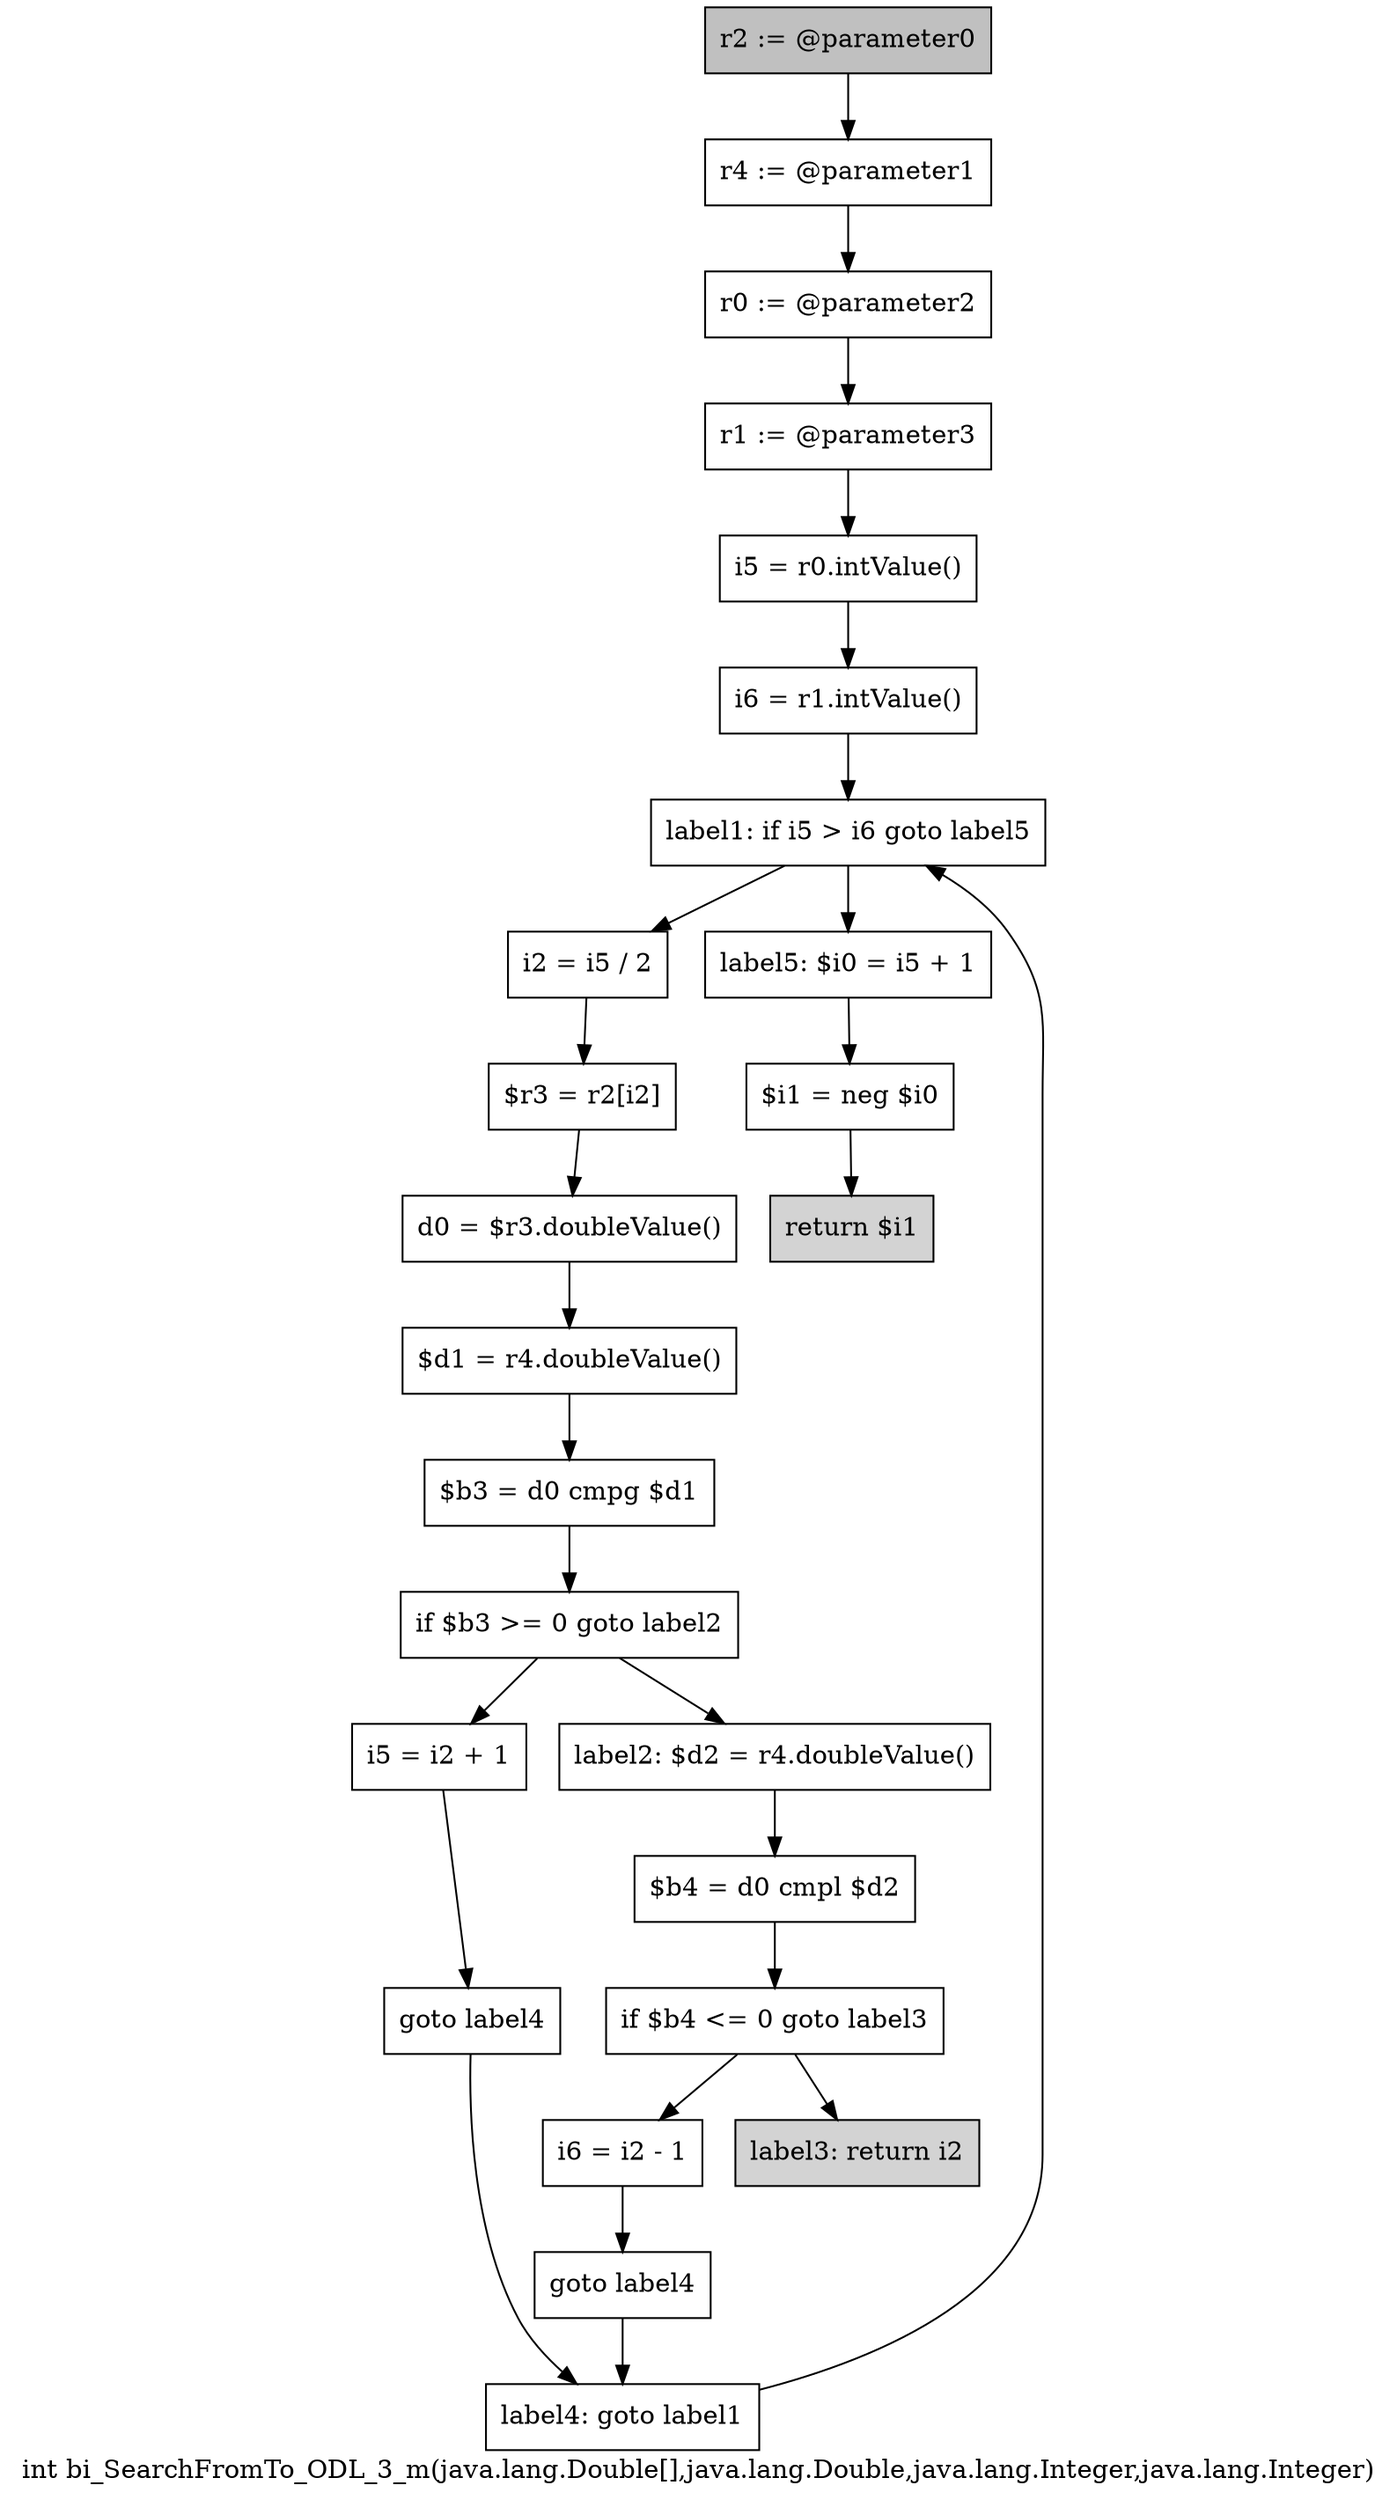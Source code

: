 digraph "int bi_SearchFromTo_ODL_3_m(java.lang.Double[],java.lang.Double,java.lang.Integer,java.lang.Integer)" {
    label="int bi_SearchFromTo_ODL_3_m(java.lang.Double[],java.lang.Double,java.lang.Integer,java.lang.Integer)";
    node [shape=box];
    "0" [style=filled,fillcolor=gray,label="r2 := @parameter0",];
    "1" [label="r4 := @parameter1",];
    "0"->"1";
    "2" [label="r0 := @parameter2",];
    "1"->"2";
    "3" [label="r1 := @parameter3",];
    "2"->"3";
    "4" [label="i5 = r0.intValue()",];
    "3"->"4";
    "5" [label="i6 = r1.intValue()",];
    "4"->"5";
    "6" [label="label1: if i5 > i6 goto label5",];
    "5"->"6";
    "7" [label="i2 = i5 / 2",];
    "6"->"7";
    "22" [label="label5: $i0 = i5 + 1",];
    "6"->"22";
    "8" [label="$r3 = r2[i2]",];
    "7"->"8";
    "9" [label="d0 = $r3.doubleValue()",];
    "8"->"9";
    "10" [label="$d1 = r4.doubleValue()",];
    "9"->"10";
    "11" [label="$b3 = d0 cmpg $d1",];
    "10"->"11";
    "12" [label="if $b3 >= 0 goto label2",];
    "11"->"12";
    "13" [label="i5 = i2 + 1",];
    "12"->"13";
    "15" [label="label2: $d2 = r4.doubleValue()",];
    "12"->"15";
    "14" [label="goto label4",];
    "13"->"14";
    "21" [label="label4: goto label1",];
    "14"->"21";
    "16" [label="$b4 = d0 cmpl $d2",];
    "15"->"16";
    "17" [label="if $b4 <= 0 goto label3",];
    "16"->"17";
    "18" [label="i6 = i2 - 1",];
    "17"->"18";
    "20" [style=filled,fillcolor=lightgray,label="label3: return i2",];
    "17"->"20";
    "19" [label="goto label4",];
    "18"->"19";
    "19"->"21";
    "21"->"6";
    "23" [label="$i1 = neg $i0",];
    "22"->"23";
    "24" [style=filled,fillcolor=lightgray,label="return $i1",];
    "23"->"24";
}
